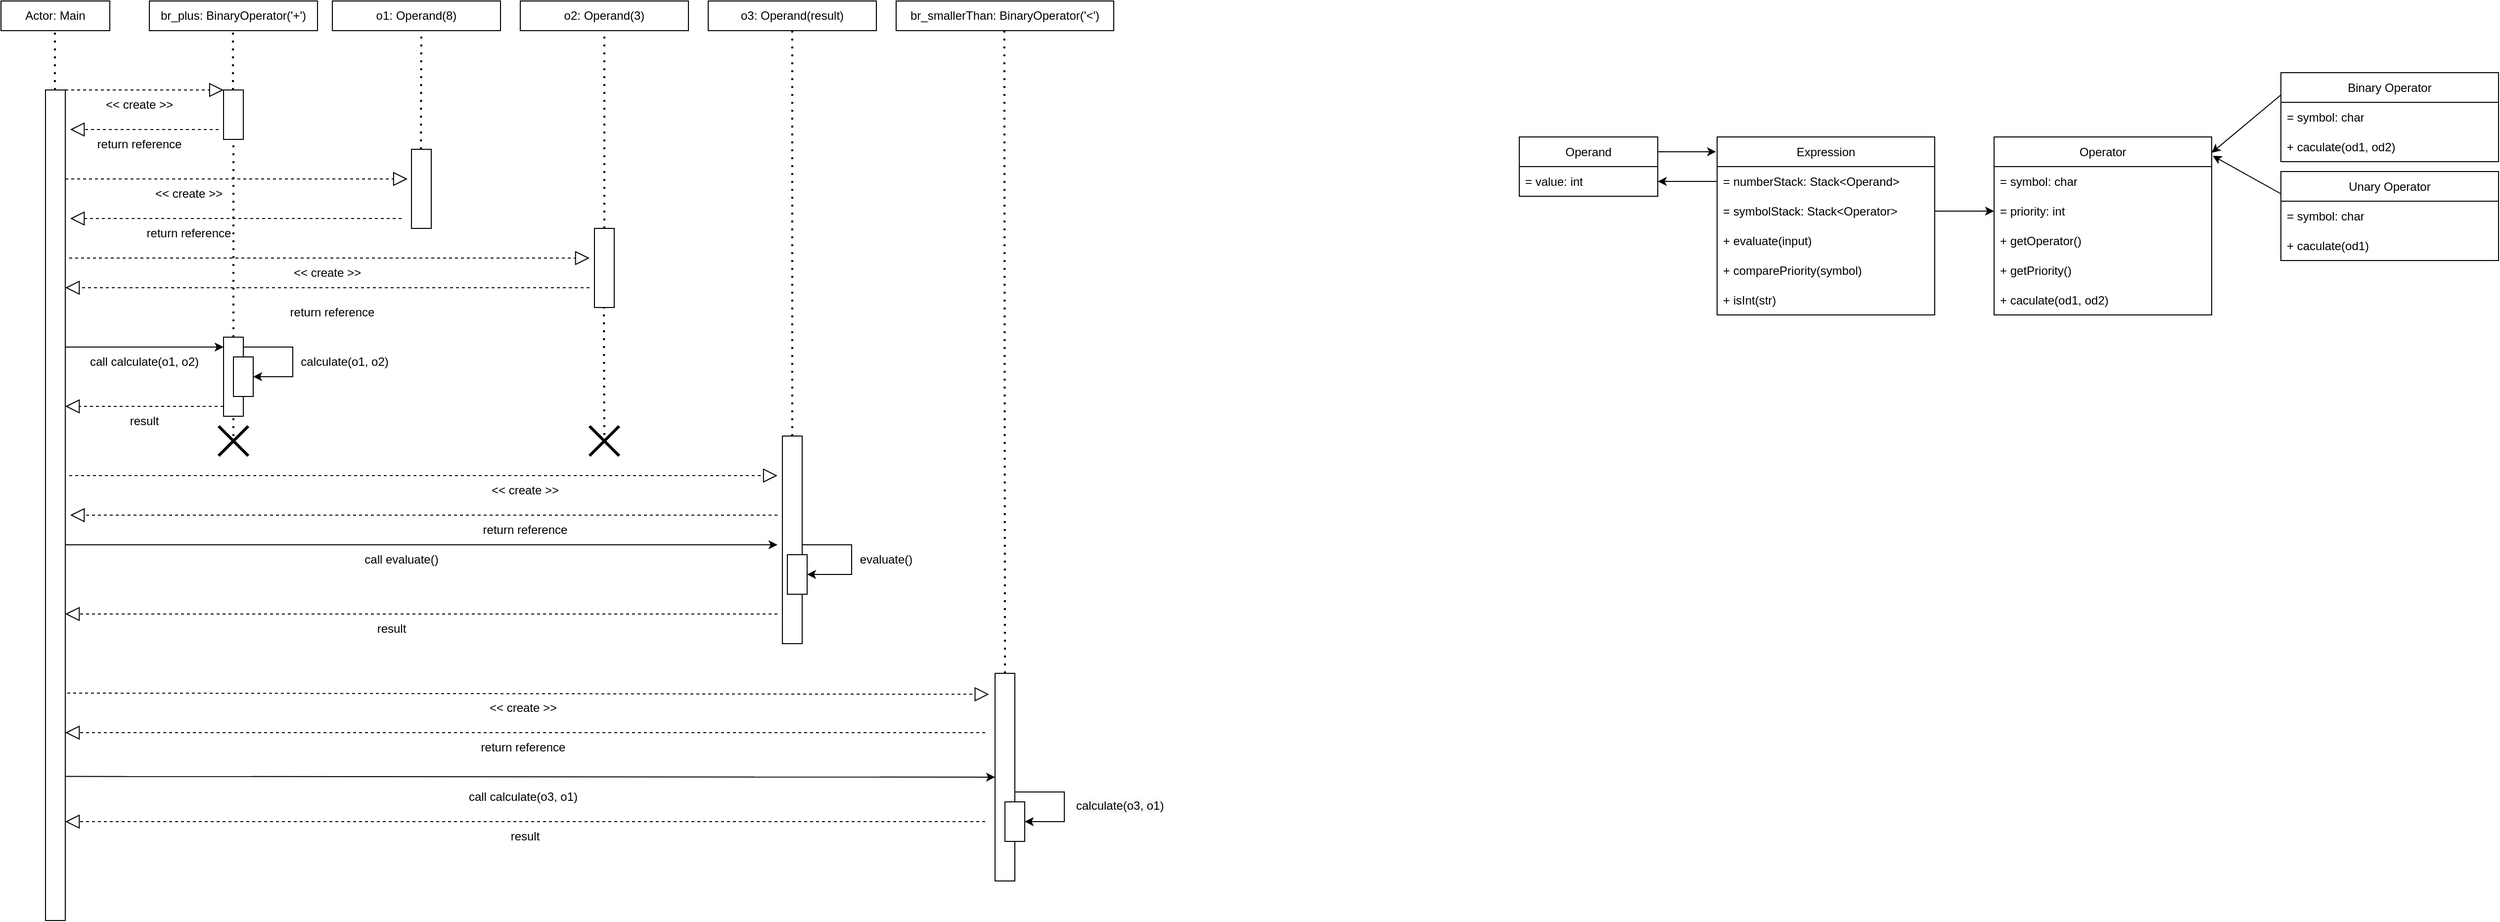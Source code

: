 <mxfile version="24.0.3" type="github">
  <diagram name="Page-1" id="vXKkPyih3UfHTyLI20uD">
    <mxGraphModel dx="1363" dy="914" grid="1" gridSize="10" guides="1" tooltips="1" connect="1" arrows="1" fold="1" page="1" pageScale="1" pageWidth="850" pageHeight="1100" math="0" shadow="0">
      <root>
        <mxCell id="0" />
        <mxCell id="1" parent="0" />
        <mxCell id="mRo3J8Dy_MVgOtisb3jq-1" value="" style="rounded=0;whiteSpace=wrap;html=1;" parent="1" vertex="1">
          <mxGeometry x="90" y="190" width="20" height="840" as="geometry" />
        </mxCell>
        <mxCell id="mRo3J8Dy_MVgOtisb3jq-2" value="" style="endArrow=block;dashed=1;endFill=0;endSize=12;html=1;rounded=0;" parent="1" edge="1">
          <mxGeometry width="160" relative="1" as="geometry">
            <mxPoint x="110" y="190" as="sourcePoint" />
            <mxPoint x="270" y="190" as="targetPoint" />
          </mxGeometry>
        </mxCell>
        <mxCell id="mRo3J8Dy_MVgOtisb3jq-3" value="&amp;lt;&amp;lt; create &amp;gt;&amp;gt;" style="text;html=1;align=center;verticalAlign=middle;whiteSpace=wrap;rounded=0;" parent="1" vertex="1">
          <mxGeometry x="140" y="190" width="90" height="30" as="geometry" />
        </mxCell>
        <mxCell id="mRo3J8Dy_MVgOtisb3jq-4" value="" style="rounded=0;whiteSpace=wrap;html=1;" parent="1" vertex="1">
          <mxGeometry x="270" y="190" width="20" height="50" as="geometry" />
        </mxCell>
        <mxCell id="mRo3J8Dy_MVgOtisb3jq-5" value="" style="endArrow=none;dashed=1;html=1;dashPattern=1 3;strokeWidth=2;rounded=0;" parent="1" edge="1">
          <mxGeometry width="50" height="50" relative="1" as="geometry">
            <mxPoint x="279.5" y="190" as="sourcePoint" />
            <mxPoint x="279.5" y="130" as="targetPoint" />
          </mxGeometry>
        </mxCell>
        <mxCell id="mRo3J8Dy_MVgOtisb3jq-6" value="br_plus: BinaryOperator(&#39;+&#39;)" style="rounded=0;whiteSpace=wrap;html=1;" parent="1" vertex="1">
          <mxGeometry x="195" y="100" width="170" height="30" as="geometry" />
        </mxCell>
        <mxCell id="mRo3J8Dy_MVgOtisb3jq-7" value="" style="endArrow=block;dashed=1;endFill=0;endSize=12;html=1;rounded=0;entryX=-0.2;entryY=0.375;entryDx=0;entryDy=0;entryPerimeter=0;" parent="1" target="mRo3J8Dy_MVgOtisb3jq-9" edge="1">
          <mxGeometry width="160" relative="1" as="geometry">
            <mxPoint x="110" y="280" as="sourcePoint" />
            <mxPoint x="450" y="280.2" as="targetPoint" />
          </mxGeometry>
        </mxCell>
        <mxCell id="mRo3J8Dy_MVgOtisb3jq-8" value="&amp;lt;&amp;lt; create &amp;gt;&amp;gt;" style="text;html=1;align=center;verticalAlign=middle;whiteSpace=wrap;rounded=0;" parent="1" vertex="1">
          <mxGeometry x="190" y="280" width="90" height="30" as="geometry" />
        </mxCell>
        <mxCell id="mRo3J8Dy_MVgOtisb3jq-9" value="" style="rounded=0;whiteSpace=wrap;html=1;" parent="1" vertex="1">
          <mxGeometry x="460" y="250" width="20" height="80" as="geometry" />
        </mxCell>
        <mxCell id="mRo3J8Dy_MVgOtisb3jq-10" value="" style="endArrow=none;dashed=1;html=1;dashPattern=1 3;strokeWidth=2;rounded=0;" parent="1" edge="1">
          <mxGeometry width="50" height="50" relative="1" as="geometry">
            <mxPoint x="469.5" y="250" as="sourcePoint" />
            <mxPoint x="470" y="130" as="targetPoint" />
          </mxGeometry>
        </mxCell>
        <mxCell id="mRo3J8Dy_MVgOtisb3jq-11" value="o1: Operand(8)" style="rounded=0;whiteSpace=wrap;html=1;" parent="1" vertex="1">
          <mxGeometry x="380" y="100" width="170" height="30" as="geometry" />
        </mxCell>
        <mxCell id="mRo3J8Dy_MVgOtisb3jq-12" value="" style="rounded=0;whiteSpace=wrap;html=1;" parent="1" vertex="1">
          <mxGeometry x="645" y="330" width="20" height="80" as="geometry" />
        </mxCell>
        <mxCell id="mRo3J8Dy_MVgOtisb3jq-13" value="" style="endArrow=none;dashed=1;html=1;dashPattern=1 3;strokeWidth=2;rounded=0;exitX=0.5;exitY=0;exitDx=0;exitDy=0;" parent="1" source="mRo3J8Dy_MVgOtisb3jq-12" edge="1">
          <mxGeometry width="50" height="50" relative="1" as="geometry">
            <mxPoint x="654.5" y="250" as="sourcePoint" />
            <mxPoint x="655" y="130" as="targetPoint" />
          </mxGeometry>
        </mxCell>
        <mxCell id="mRo3J8Dy_MVgOtisb3jq-14" value="o2: Operand(3)" style="rounded=0;whiteSpace=wrap;html=1;" parent="1" vertex="1">
          <mxGeometry x="570" y="100" width="170" height="30" as="geometry" />
        </mxCell>
        <mxCell id="mRo3J8Dy_MVgOtisb3jq-15" value="&amp;lt;&amp;lt; create &amp;gt;&amp;gt;" style="text;html=1;align=center;verticalAlign=middle;whiteSpace=wrap;rounded=0;" parent="1" vertex="1">
          <mxGeometry x="330" y="360" width="90" height="30" as="geometry" />
        </mxCell>
        <mxCell id="mRo3J8Dy_MVgOtisb3jq-16" value="" style="endArrow=none;dashed=1;html=1;dashPattern=1 3;strokeWidth=2;rounded=0;entryX=0.5;entryY=1;entryDx=0;entryDy=0;" parent="1" target="mRo3J8Dy_MVgOtisb3jq-4" edge="1">
          <mxGeometry width="50" height="50" relative="1" as="geometry">
            <mxPoint x="280" y="440" as="sourcePoint" />
            <mxPoint x="280" y="500" as="targetPoint" />
          </mxGeometry>
        </mxCell>
        <mxCell id="mRo3J8Dy_MVgOtisb3jq-17" value="" style="rounded=0;whiteSpace=wrap;html=1;" parent="1" vertex="1">
          <mxGeometry x="270" y="440" width="20" height="80" as="geometry" />
        </mxCell>
        <mxCell id="mRo3J8Dy_MVgOtisb3jq-18" value="" style="endArrow=classic;html=1;rounded=0;entryX=0;entryY=0.125;entryDx=0;entryDy=0;entryPerimeter=0;" parent="1" target="mRo3J8Dy_MVgOtisb3jq-17" edge="1">
          <mxGeometry width="50" height="50" relative="1" as="geometry">
            <mxPoint x="110" y="450" as="sourcePoint" />
            <mxPoint x="160" y="400" as="targetPoint" />
          </mxGeometry>
        </mxCell>
        <mxCell id="mRo3J8Dy_MVgOtisb3jq-19" value="call calculate(o1, o2)" style="text;html=1;align=center;verticalAlign=middle;whiteSpace=wrap;rounded=0;" parent="1" vertex="1">
          <mxGeometry x="130" y="450" width="120" height="30" as="geometry" />
        </mxCell>
        <mxCell id="mRo3J8Dy_MVgOtisb3jq-20" value="" style="endArrow=block;dashed=1;endFill=0;endSize=12;html=1;rounded=0;" parent="1" edge="1">
          <mxGeometry width="160" relative="1" as="geometry">
            <mxPoint x="270" y="510" as="sourcePoint" />
            <mxPoint x="110" y="510" as="targetPoint" />
          </mxGeometry>
        </mxCell>
        <mxCell id="mRo3J8Dy_MVgOtisb3jq-21" value="result" style="text;html=1;align=center;verticalAlign=middle;whiteSpace=wrap;rounded=0;" parent="1" vertex="1">
          <mxGeometry x="160" y="510" width="60" height="30" as="geometry" />
        </mxCell>
        <mxCell id="mRo3J8Dy_MVgOtisb3jq-22" value="" style="rounded=0;whiteSpace=wrap;html=1;" parent="1" vertex="1">
          <mxGeometry x="835" y="540" width="20" height="210" as="geometry" />
        </mxCell>
        <mxCell id="mRo3J8Dy_MVgOtisb3jq-23" value="" style="endArrow=none;dashed=1;html=1;dashPattern=1 3;strokeWidth=2;rounded=0;exitX=0.5;exitY=0;exitDx=0;exitDy=0;" parent="1" source="mRo3J8Dy_MVgOtisb3jq-22" edge="1">
          <mxGeometry width="50" height="50" relative="1" as="geometry">
            <mxPoint x="844.5" y="250" as="sourcePoint" />
            <mxPoint x="845" y="130" as="targetPoint" />
          </mxGeometry>
        </mxCell>
        <mxCell id="mRo3J8Dy_MVgOtisb3jq-24" value="o3: Operand(result)" style="rounded=0;whiteSpace=wrap;html=1;" parent="1" vertex="1">
          <mxGeometry x="760" y="100" width="170" height="30" as="geometry" />
        </mxCell>
        <mxCell id="mRo3J8Dy_MVgOtisb3jq-25" value="&amp;lt;&amp;lt; create &amp;gt;&amp;gt;" style="text;html=1;align=center;verticalAlign=middle;whiteSpace=wrap;rounded=0;" parent="1" vertex="1">
          <mxGeometry x="530" y="580" width="90" height="30" as="geometry" />
        </mxCell>
        <mxCell id="mRo3J8Dy_MVgOtisb3jq-26" value="" style="endArrow=none;dashed=1;html=1;dashPattern=1 3;strokeWidth=2;rounded=0;" parent="1" edge="1">
          <mxGeometry width="50" height="50" relative="1" as="geometry">
            <mxPoint x="280" y="540" as="sourcePoint" />
            <mxPoint x="280" y="520" as="targetPoint" />
          </mxGeometry>
        </mxCell>
        <mxCell id="mRo3J8Dy_MVgOtisb3jq-27" value="" style="shape=umlDestroy;whiteSpace=wrap;html=1;strokeWidth=3;targetShapes=umlLifeline;" parent="1" vertex="1">
          <mxGeometry x="265" y="530" width="30" height="30" as="geometry" />
        </mxCell>
        <mxCell id="mRo3J8Dy_MVgOtisb3jq-28" value="" style="shape=umlDestroy;whiteSpace=wrap;html=1;strokeWidth=3;targetShapes=umlLifeline;" parent="1" vertex="1">
          <mxGeometry x="640" y="530" width="30" height="30" as="geometry" />
        </mxCell>
        <mxCell id="mRo3J8Dy_MVgOtisb3jq-29" value="" style="endArrow=none;dashed=1;html=1;dashPattern=1 3;strokeWidth=2;rounded=0;exitX=0.5;exitY=0.3;exitDx=0;exitDy=0;exitPerimeter=0;" parent="1" source="mRo3J8Dy_MVgOtisb3jq-28" edge="1">
          <mxGeometry width="50" height="50" relative="1" as="geometry">
            <mxPoint x="654.5" y="490" as="sourcePoint" />
            <mxPoint x="654.5" y="410" as="targetPoint" />
          </mxGeometry>
        </mxCell>
        <mxCell id="mRo3J8Dy_MVgOtisb3jq-30" value="" style="endArrow=block;dashed=1;endFill=0;endSize=12;html=1;rounded=0;" parent="1" edge="1">
          <mxGeometry width="160" relative="1" as="geometry">
            <mxPoint x="114" y="360" as="sourcePoint" />
            <mxPoint x="640" y="360" as="targetPoint" />
          </mxGeometry>
        </mxCell>
        <mxCell id="mRo3J8Dy_MVgOtisb3jq-31" value="" style="endArrow=block;dashed=1;endFill=0;endSize=12;html=1;rounded=0;" parent="1" edge="1">
          <mxGeometry width="160" relative="1" as="geometry">
            <mxPoint x="114" y="580" as="sourcePoint" />
            <mxPoint x="830" y="580" as="targetPoint" />
          </mxGeometry>
        </mxCell>
        <mxCell id="mRo3J8Dy_MVgOtisb3jq-32" value="" style="endArrow=classic;html=1;rounded=0;" parent="1" edge="1">
          <mxGeometry width="50" height="50" relative="1" as="geometry">
            <mxPoint x="110" y="650" as="sourcePoint" />
            <mxPoint x="830" y="650" as="targetPoint" />
          </mxGeometry>
        </mxCell>
        <mxCell id="mRo3J8Dy_MVgOtisb3jq-33" value="call evaluate()" style="text;html=1;align=center;verticalAlign=middle;whiteSpace=wrap;rounded=0;" parent="1" vertex="1">
          <mxGeometry x="410" y="650" width="80" height="30" as="geometry" />
        </mxCell>
        <mxCell id="mRo3J8Dy_MVgOtisb3jq-34" value="" style="endArrow=block;dashed=1;endFill=0;endSize=12;html=1;rounded=0;" parent="1" edge="1">
          <mxGeometry width="160" relative="1" as="geometry">
            <mxPoint x="830" y="720" as="sourcePoint" />
            <mxPoint x="110" y="720" as="targetPoint" />
          </mxGeometry>
        </mxCell>
        <mxCell id="mRo3J8Dy_MVgOtisb3jq-35" value="result" style="text;html=1;align=center;verticalAlign=middle;whiteSpace=wrap;rounded=0;" parent="1" vertex="1">
          <mxGeometry x="410" y="720" width="60" height="30" as="geometry" />
        </mxCell>
        <mxCell id="mRo3J8Dy_MVgOtisb3jq-36" value="" style="endArrow=none;dashed=1;html=1;dashPattern=1 3;strokeWidth=2;rounded=0;" parent="1" edge="1">
          <mxGeometry width="50" height="50" relative="1" as="geometry">
            <mxPoint x="99.5" y="190" as="sourcePoint" />
            <mxPoint x="99.5" y="130" as="targetPoint" />
          </mxGeometry>
        </mxCell>
        <mxCell id="mRo3J8Dy_MVgOtisb3jq-37" value="Actor: Main" style="rounded=0;whiteSpace=wrap;html=1;" parent="1" vertex="1">
          <mxGeometry x="45" y="100" width="110" height="30" as="geometry" />
        </mxCell>
        <mxCell id="mRo3J8Dy_MVgOtisb3jq-38" value="" style="endArrow=block;dashed=1;endFill=0;endSize=12;html=1;rounded=0;" parent="1" edge="1">
          <mxGeometry width="160" relative="1" as="geometry">
            <mxPoint x="265" y="230" as="sourcePoint" />
            <mxPoint x="115" y="230" as="targetPoint" />
          </mxGeometry>
        </mxCell>
        <mxCell id="mRo3J8Dy_MVgOtisb3jq-39" value="" style="endArrow=block;dashed=1;endFill=0;endSize=12;html=1;rounded=0;" parent="1" edge="1">
          <mxGeometry width="160" relative="1" as="geometry">
            <mxPoint x="450" y="320" as="sourcePoint" />
            <mxPoint x="115" y="320" as="targetPoint" />
          </mxGeometry>
        </mxCell>
        <mxCell id="mRo3J8Dy_MVgOtisb3jq-40" value="" style="endArrow=block;dashed=1;endFill=0;endSize=12;html=1;rounded=0;" parent="1" edge="1">
          <mxGeometry width="160" relative="1" as="geometry">
            <mxPoint x="640" y="390" as="sourcePoint" />
            <mxPoint x="110" y="390" as="targetPoint" />
          </mxGeometry>
        </mxCell>
        <mxCell id="mRo3J8Dy_MVgOtisb3jq-41" value="return reference" style="text;html=1;strokeColor=none;fillColor=none;align=center;verticalAlign=middle;whiteSpace=wrap;rounded=0;" parent="1" vertex="1">
          <mxGeometry x="140" y="230" width="90" height="30" as="geometry" />
        </mxCell>
        <mxCell id="mRo3J8Dy_MVgOtisb3jq-42" value="return reference" style="text;html=1;strokeColor=none;fillColor=none;align=center;verticalAlign=middle;whiteSpace=wrap;rounded=0;" parent="1" vertex="1">
          <mxGeometry x="190" y="320" width="90" height="30" as="geometry" />
        </mxCell>
        <mxCell id="mRo3J8Dy_MVgOtisb3jq-43" value="return reference" style="text;html=1;strokeColor=none;fillColor=none;align=center;verticalAlign=middle;whiteSpace=wrap;rounded=0;" parent="1" vertex="1">
          <mxGeometry x="335" y="400" width="90" height="30" as="geometry" />
        </mxCell>
        <mxCell id="mRo3J8Dy_MVgOtisb3jq-44" value="" style="endArrow=block;dashed=1;endFill=0;endSize=12;html=1;rounded=0;" parent="1" edge="1">
          <mxGeometry width="160" relative="1" as="geometry">
            <mxPoint x="830" y="620" as="sourcePoint" />
            <mxPoint x="115" y="620" as="targetPoint" />
          </mxGeometry>
        </mxCell>
        <mxCell id="mRo3J8Dy_MVgOtisb3jq-45" value="return reference" style="text;html=1;strokeColor=none;fillColor=none;align=center;verticalAlign=middle;whiteSpace=wrap;rounded=0;" parent="1" vertex="1">
          <mxGeometry x="530" y="620" width="90" height="30" as="geometry" />
        </mxCell>
        <mxCell id="mRo3J8Dy_MVgOtisb3jq-46" value="Expression" style="swimlane;fontStyle=0;childLayout=stackLayout;horizontal=1;startSize=30;horizontalStack=0;resizeParent=1;resizeParentMax=0;resizeLast=0;collapsible=1;marginBottom=0;whiteSpace=wrap;html=1;" parent="1" vertex="1">
          <mxGeometry x="1780" y="237.5" width="220" height="180" as="geometry" />
        </mxCell>
        <mxCell id="mRo3J8Dy_MVgOtisb3jq-47" value="= numberStack: Stack&amp;lt;Operand&amp;gt;" style="text;strokeColor=none;fillColor=none;align=left;verticalAlign=middle;spacingLeft=4;spacingRight=4;overflow=hidden;points=[[0,0.5],[1,0.5]];portConstraint=eastwest;rotatable=0;whiteSpace=wrap;html=1;" parent="mRo3J8Dy_MVgOtisb3jq-46" vertex="1">
          <mxGeometry y="30" width="220" height="30" as="geometry" />
        </mxCell>
        <mxCell id="mRo3J8Dy_MVgOtisb3jq-48" value="= symbolStack: Stack&amp;lt;Operator&amp;gt;" style="text;strokeColor=none;fillColor=none;align=left;verticalAlign=middle;spacingLeft=4;spacingRight=4;overflow=hidden;points=[[0,0.5],[1,0.5]];portConstraint=eastwest;rotatable=0;whiteSpace=wrap;html=1;" parent="mRo3J8Dy_MVgOtisb3jq-46" vertex="1">
          <mxGeometry y="60" width="220" height="30" as="geometry" />
        </mxCell>
        <mxCell id="mRo3J8Dy_MVgOtisb3jq-49" value="+ evaluate(input)" style="text;strokeColor=none;fillColor=none;align=left;verticalAlign=middle;spacingLeft=4;spacingRight=4;overflow=hidden;points=[[0,0.5],[1,0.5]];portConstraint=eastwest;rotatable=0;whiteSpace=wrap;html=1;" parent="mRo3J8Dy_MVgOtisb3jq-46" vertex="1">
          <mxGeometry y="90" width="220" height="30" as="geometry" />
        </mxCell>
        <mxCell id="mRo3J8Dy_MVgOtisb3jq-50" value="+&amp;nbsp;comparePriority(symbol)" style="text;strokeColor=none;fillColor=none;align=left;verticalAlign=middle;spacingLeft=4;spacingRight=4;overflow=hidden;points=[[0,0.5],[1,0.5]];portConstraint=eastwest;rotatable=0;whiteSpace=wrap;html=1;" parent="mRo3J8Dy_MVgOtisb3jq-46" vertex="1">
          <mxGeometry y="120" width="220" height="30" as="geometry" />
        </mxCell>
        <mxCell id="mRo3J8Dy_MVgOtisb3jq-51" value="+&amp;nbsp;isInt(str)" style="text;strokeColor=none;fillColor=none;align=left;verticalAlign=middle;spacingLeft=4;spacingRight=4;overflow=hidden;points=[[0,0.5],[1,0.5]];portConstraint=eastwest;rotatable=0;whiteSpace=wrap;html=1;" parent="mRo3J8Dy_MVgOtisb3jq-46" vertex="1">
          <mxGeometry y="150" width="220" height="30" as="geometry" />
        </mxCell>
        <mxCell id="mRo3J8Dy_MVgOtisb3jq-52" value="Operand" style="swimlane;fontStyle=0;childLayout=stackLayout;horizontal=1;startSize=30;horizontalStack=0;resizeParent=1;resizeParentMax=0;resizeLast=0;collapsible=1;marginBottom=0;whiteSpace=wrap;html=1;" parent="1" vertex="1">
          <mxGeometry x="1580" y="237.5" width="140" height="60" as="geometry" />
        </mxCell>
        <mxCell id="mRo3J8Dy_MVgOtisb3jq-53" value="= value: int" style="text;strokeColor=none;fillColor=none;align=left;verticalAlign=middle;spacingLeft=4;spacingRight=4;overflow=hidden;points=[[0,0.5],[1,0.5]];portConstraint=eastwest;rotatable=0;whiteSpace=wrap;html=1;" parent="mRo3J8Dy_MVgOtisb3jq-52" vertex="1">
          <mxGeometry y="30" width="140" height="30" as="geometry" />
        </mxCell>
        <mxCell id="mRo3J8Dy_MVgOtisb3jq-54" style="edgeStyle=orthogonalEdgeStyle;rounded=0;orthogonalLoop=1;jettySize=auto;html=1;exitX=1;exitY=0.25;exitDx=0;exitDy=0;entryX=-0.005;entryY=0.083;entryDx=0;entryDy=0;entryPerimeter=0;" parent="1" source="mRo3J8Dy_MVgOtisb3jq-52" target="mRo3J8Dy_MVgOtisb3jq-46" edge="1">
          <mxGeometry relative="1" as="geometry" />
        </mxCell>
        <mxCell id="mRo3J8Dy_MVgOtisb3jq-55" style="edgeStyle=none;rounded=0;orthogonalLoop=1;jettySize=auto;html=1;exitX=0;exitY=0.5;exitDx=0;exitDy=0;entryX=1;entryY=0.5;entryDx=0;entryDy=0;" parent="1" source="mRo3J8Dy_MVgOtisb3jq-47" target="mRo3J8Dy_MVgOtisb3jq-53" edge="1">
          <mxGeometry relative="1" as="geometry" />
        </mxCell>
        <mxCell id="mRo3J8Dy_MVgOtisb3jq-56" value="Operator" style="swimlane;fontStyle=0;childLayout=stackLayout;horizontal=1;startSize=30;horizontalStack=0;resizeParent=1;resizeParentMax=0;resizeLast=0;collapsible=1;marginBottom=0;whiteSpace=wrap;html=1;" parent="1" vertex="1">
          <mxGeometry x="2060" y="237.5" width="220" height="180" as="geometry" />
        </mxCell>
        <mxCell id="mRo3J8Dy_MVgOtisb3jq-57" value="= symbol: char" style="text;strokeColor=none;fillColor=none;align=left;verticalAlign=middle;spacingLeft=4;spacingRight=4;overflow=hidden;points=[[0,0.5],[1,0.5]];portConstraint=eastwest;rotatable=0;whiteSpace=wrap;html=1;" parent="mRo3J8Dy_MVgOtisb3jq-56" vertex="1">
          <mxGeometry y="30" width="220" height="30" as="geometry" />
        </mxCell>
        <mxCell id="mRo3J8Dy_MVgOtisb3jq-58" value="= priority: int" style="text;strokeColor=none;fillColor=none;align=left;verticalAlign=middle;spacingLeft=4;spacingRight=4;overflow=hidden;points=[[0,0.5],[1,0.5]];portConstraint=eastwest;rotatable=0;whiteSpace=wrap;html=1;" parent="mRo3J8Dy_MVgOtisb3jq-56" vertex="1">
          <mxGeometry y="60" width="220" height="30" as="geometry" />
        </mxCell>
        <mxCell id="mRo3J8Dy_MVgOtisb3jq-59" value="+ getOperator()" style="text;strokeColor=none;fillColor=none;align=left;verticalAlign=middle;spacingLeft=4;spacingRight=4;overflow=hidden;points=[[0,0.5],[1,0.5]];portConstraint=eastwest;rotatable=0;whiteSpace=wrap;html=1;" parent="mRo3J8Dy_MVgOtisb3jq-56" vertex="1">
          <mxGeometry y="90" width="220" height="30" as="geometry" />
        </mxCell>
        <mxCell id="mRo3J8Dy_MVgOtisb3jq-60" value="+&amp;nbsp;getPriority()" style="text;strokeColor=none;fillColor=none;align=left;verticalAlign=middle;spacingLeft=4;spacingRight=4;overflow=hidden;points=[[0,0.5],[1,0.5]];portConstraint=eastwest;rotatable=0;whiteSpace=wrap;html=1;" parent="mRo3J8Dy_MVgOtisb3jq-56" vertex="1">
          <mxGeometry y="120" width="220" height="30" as="geometry" />
        </mxCell>
        <mxCell id="mRo3J8Dy_MVgOtisb3jq-61" value="+&amp;nbsp;caculate(od1, od2)" style="text;strokeColor=none;fillColor=none;align=left;verticalAlign=middle;spacingLeft=4;spacingRight=4;overflow=hidden;points=[[0,0.5],[1,0.5]];portConstraint=eastwest;rotatable=0;whiteSpace=wrap;html=1;" parent="mRo3J8Dy_MVgOtisb3jq-56" vertex="1">
          <mxGeometry y="150" width="220" height="30" as="geometry" />
        </mxCell>
        <mxCell id="mRo3J8Dy_MVgOtisb3jq-62" style="edgeStyle=none;rounded=0;orthogonalLoop=1;jettySize=auto;html=1;exitX=1;exitY=0.5;exitDx=0;exitDy=0;entryX=0;entryY=0.5;entryDx=0;entryDy=0;" parent="1" source="mRo3J8Dy_MVgOtisb3jq-48" target="mRo3J8Dy_MVgOtisb3jq-58" edge="1">
          <mxGeometry relative="1" as="geometry" />
        </mxCell>
        <mxCell id="mRo3J8Dy_MVgOtisb3jq-63" value="Binary Operator" style="swimlane;fontStyle=0;childLayout=stackLayout;horizontal=1;startSize=30;horizontalStack=0;resizeParent=1;resizeParentMax=0;resizeLast=0;collapsible=1;marginBottom=0;whiteSpace=wrap;html=1;" parent="1" vertex="1">
          <mxGeometry x="2350" y="172.5" width="220" height="90" as="geometry" />
        </mxCell>
        <mxCell id="mRo3J8Dy_MVgOtisb3jq-64" value="= symbol: char" style="text;strokeColor=none;fillColor=none;align=left;verticalAlign=middle;spacingLeft=4;spacingRight=4;overflow=hidden;points=[[0,0.5],[1,0.5]];portConstraint=eastwest;rotatable=0;whiteSpace=wrap;html=1;" parent="mRo3J8Dy_MVgOtisb3jq-63" vertex="1">
          <mxGeometry y="30" width="220" height="30" as="geometry" />
        </mxCell>
        <mxCell id="mRo3J8Dy_MVgOtisb3jq-65" value="+&amp;nbsp;caculate(od1, od2)" style="text;strokeColor=none;fillColor=none;align=left;verticalAlign=middle;spacingLeft=4;spacingRight=4;overflow=hidden;points=[[0,0.5],[1,0.5]];portConstraint=eastwest;rotatable=0;whiteSpace=wrap;html=1;" parent="mRo3J8Dy_MVgOtisb3jq-63" vertex="1">
          <mxGeometry y="60" width="220" height="30" as="geometry" />
        </mxCell>
        <mxCell id="mRo3J8Dy_MVgOtisb3jq-66" value="Unary Operator" style="swimlane;fontStyle=0;childLayout=stackLayout;horizontal=1;startSize=30;horizontalStack=0;resizeParent=1;resizeParentMax=0;resizeLast=0;collapsible=1;marginBottom=0;whiteSpace=wrap;html=1;" parent="1" vertex="1">
          <mxGeometry x="2350" y="272.5" width="220" height="90" as="geometry" />
        </mxCell>
        <mxCell id="mRo3J8Dy_MVgOtisb3jq-67" value="= symbol: char" style="text;strokeColor=none;fillColor=none;align=left;verticalAlign=middle;spacingLeft=4;spacingRight=4;overflow=hidden;points=[[0,0.5],[1,0.5]];portConstraint=eastwest;rotatable=0;whiteSpace=wrap;html=1;" parent="mRo3J8Dy_MVgOtisb3jq-66" vertex="1">
          <mxGeometry y="30" width="220" height="30" as="geometry" />
        </mxCell>
        <mxCell id="mRo3J8Dy_MVgOtisb3jq-68" value="+&amp;nbsp;caculate(od1)" style="text;strokeColor=none;fillColor=none;align=left;verticalAlign=middle;spacingLeft=4;spacingRight=4;overflow=hidden;points=[[0,0.5],[1,0.5]];portConstraint=eastwest;rotatable=0;whiteSpace=wrap;html=1;" parent="mRo3J8Dy_MVgOtisb3jq-66" vertex="1">
          <mxGeometry y="60" width="220" height="30" as="geometry" />
        </mxCell>
        <mxCell id="mRo3J8Dy_MVgOtisb3jq-69" style="edgeStyle=none;rounded=0;orthogonalLoop=1;jettySize=auto;html=1;exitX=0;exitY=0.25;exitDx=0;exitDy=0;entryX=1.005;entryY=0.106;entryDx=0;entryDy=0;entryPerimeter=0;" parent="1" source="mRo3J8Dy_MVgOtisb3jq-66" target="mRo3J8Dy_MVgOtisb3jq-56" edge="1">
          <mxGeometry relative="1" as="geometry" />
        </mxCell>
        <mxCell id="mRo3J8Dy_MVgOtisb3jq-70" style="edgeStyle=none;rounded=0;orthogonalLoop=1;jettySize=auto;html=1;exitX=0;exitY=0.25;exitDx=0;exitDy=0;entryX=1;entryY=0.089;entryDx=0;entryDy=0;entryPerimeter=0;" parent="1" source="mRo3J8Dy_MVgOtisb3jq-63" target="mRo3J8Dy_MVgOtisb3jq-56" edge="1">
          <mxGeometry relative="1" as="geometry" />
        </mxCell>
        <mxCell id="mRo3J8Dy_MVgOtisb3jq-71" value="br_smallerThan: BinaryOperator(&#39;&amp;lt;&#39;)" style="rounded=0;whiteSpace=wrap;html=1;" parent="1" vertex="1">
          <mxGeometry x="950" y="100" width="220" height="30" as="geometry" />
        </mxCell>
        <mxCell id="mRo3J8Dy_MVgOtisb3jq-72" value="" style="endArrow=none;dashed=1;html=1;dashPattern=1 3;strokeWidth=2;rounded=0;" parent="1" edge="1">
          <mxGeometry width="50" height="50" relative="1" as="geometry">
            <mxPoint x="1060" y="780" as="sourcePoint" />
            <mxPoint x="1059.38" y="130" as="targetPoint" />
          </mxGeometry>
        </mxCell>
        <mxCell id="mRo3J8Dy_MVgOtisb3jq-73" value="" style="rounded=0;whiteSpace=wrap;html=1;" parent="1" vertex="1">
          <mxGeometry x="1050" y="780" width="20" height="210" as="geometry" />
        </mxCell>
        <mxCell id="mRo3J8Dy_MVgOtisb3jq-74" value="&amp;lt;&amp;lt; create &amp;gt;&amp;gt;" style="text;html=1;align=center;verticalAlign=middle;whiteSpace=wrap;rounded=0;" parent="1" vertex="1">
          <mxGeometry x="528" y="800" width="90" height="30" as="geometry" />
        </mxCell>
        <mxCell id="mRo3J8Dy_MVgOtisb3jq-75" value="" style="endArrow=block;dashed=1;endFill=0;endSize=12;html=1;rounded=0;entryX=-0.306;entryY=0.101;entryDx=0;entryDy=0;entryPerimeter=0;" parent="1" target="mRo3J8Dy_MVgOtisb3jq-73" edge="1">
          <mxGeometry width="160" relative="1" as="geometry">
            <mxPoint x="112" y="800" as="sourcePoint" />
            <mxPoint x="828" y="800" as="targetPoint" />
          </mxGeometry>
        </mxCell>
        <mxCell id="mRo3J8Dy_MVgOtisb3jq-76" value="" style="rounded=0;whiteSpace=wrap;html=1;" parent="1" vertex="1">
          <mxGeometry x="280" y="460" width="20" height="40" as="geometry" />
        </mxCell>
        <mxCell id="mRo3J8Dy_MVgOtisb3jq-77" value="" style="endArrow=classic;html=1;rounded=0;entryX=1;entryY=0.5;entryDx=0;entryDy=0;" parent="1" target="mRo3J8Dy_MVgOtisb3jq-76" edge="1">
          <mxGeometry width="50" height="50" relative="1" as="geometry">
            <mxPoint x="290" y="450" as="sourcePoint" />
            <mxPoint x="310" y="480" as="targetPoint" />
            <Array as="points">
              <mxPoint x="340" y="450" />
              <mxPoint x="340" y="480" />
            </Array>
          </mxGeometry>
        </mxCell>
        <mxCell id="mRo3J8Dy_MVgOtisb3jq-78" value="calculate(o1, o2)" style="text;html=1;align=center;verticalAlign=middle;whiteSpace=wrap;rounded=0;" parent="1" vertex="1">
          <mxGeometry x="335" y="450" width="115" height="30" as="geometry" />
        </mxCell>
        <mxCell id="mRo3J8Dy_MVgOtisb3jq-81" value="" style="rounded=0;whiteSpace=wrap;html=1;" parent="1" vertex="1">
          <mxGeometry x="840" y="660" width="20" height="40" as="geometry" />
        </mxCell>
        <mxCell id="mRo3J8Dy_MVgOtisb3jq-83" value="" style="endArrow=classic;html=1;rounded=0;" parent="1" edge="1">
          <mxGeometry width="50" height="50" relative="1" as="geometry">
            <mxPoint x="855" y="650" as="sourcePoint" />
            <mxPoint x="860" y="680" as="targetPoint" />
            <Array as="points">
              <mxPoint x="905" y="650" />
              <mxPoint x="905" y="680" />
            </Array>
          </mxGeometry>
        </mxCell>
        <mxCell id="mRo3J8Dy_MVgOtisb3jq-84" value="evaluate()" style="text;html=1;align=center;verticalAlign=middle;whiteSpace=wrap;rounded=0;" parent="1" vertex="1">
          <mxGeometry x="910" y="650" width="60" height="30" as="geometry" />
        </mxCell>
        <mxCell id="i0x0hVk65Gr4H84DX87L-1" value="" style="endArrow=block;dashed=1;endFill=0;endSize=12;html=1;rounded=0;" edge="1" parent="1">
          <mxGeometry width="160" relative="1" as="geometry">
            <mxPoint x="1040" y="840" as="sourcePoint" />
            <mxPoint x="110" y="840" as="targetPoint" />
          </mxGeometry>
        </mxCell>
        <mxCell id="i0x0hVk65Gr4H84DX87L-2" value="return reference" style="text;html=1;strokeColor=none;fillColor=none;align=center;verticalAlign=middle;whiteSpace=wrap;rounded=0;" vertex="1" parent="1">
          <mxGeometry x="528" y="840" width="90" height="30" as="geometry" />
        </mxCell>
        <mxCell id="i0x0hVk65Gr4H84DX87L-4" value="call calculate(o3, o1)" style="text;html=1;align=center;verticalAlign=middle;whiteSpace=wrap;rounded=0;" vertex="1" parent="1">
          <mxGeometry x="513" y="890" width="120" height="30" as="geometry" />
        </mxCell>
        <mxCell id="i0x0hVk65Gr4H84DX87L-5" value="" style="rounded=0;whiteSpace=wrap;html=1;" vertex="1" parent="1">
          <mxGeometry x="1060" y="910" width="20" height="40" as="geometry" />
        </mxCell>
        <mxCell id="i0x0hVk65Gr4H84DX87L-6" value="" style="endArrow=classic;html=1;rounded=0;entryX=1;entryY=0.5;entryDx=0;entryDy=0;" edge="1" parent="1">
          <mxGeometry width="50" height="50" relative="1" as="geometry">
            <mxPoint x="1070" y="900" as="sourcePoint" />
            <mxPoint x="1080" y="930" as="targetPoint" />
            <Array as="points">
              <mxPoint x="1120" y="900" />
              <mxPoint x="1120" y="930" />
            </Array>
          </mxGeometry>
        </mxCell>
        <mxCell id="i0x0hVk65Gr4H84DX87L-7" value="&lt;span style=&quot;color: rgb(0, 0, 0); font-family: Helvetica; font-size: 12px; font-style: normal; font-variant-ligatures: normal; font-variant-caps: normal; font-weight: 400; letter-spacing: normal; orphans: 2; text-align: center; text-indent: 0px; text-transform: none; widows: 2; word-spacing: 0px; -webkit-text-stroke-width: 0px; white-space: normal; background-color: rgb(251, 251, 251); text-decoration-thickness: initial; text-decoration-style: initial; text-decoration-color: initial; display: inline !important; float: none;&quot;&gt;calculate(o3, o1)&lt;/span&gt;" style="text;whiteSpace=wrap;html=1;" vertex="1" parent="1">
          <mxGeometry x="1130" y="900" width="120" height="40" as="geometry" />
        </mxCell>
        <mxCell id="i0x0hVk65Gr4H84DX87L-8" value="" style="endArrow=block;dashed=1;endFill=0;endSize=12;html=1;rounded=0;" edge="1" parent="1">
          <mxGeometry width="160" relative="1" as="geometry">
            <mxPoint x="1040" y="930" as="sourcePoint" />
            <mxPoint x="110" y="930" as="targetPoint" />
          </mxGeometry>
        </mxCell>
        <mxCell id="i0x0hVk65Gr4H84DX87L-9" value="result" style="text;html=1;align=center;verticalAlign=middle;whiteSpace=wrap;rounded=0;" vertex="1" parent="1">
          <mxGeometry x="545" y="930" width="60" height="30" as="geometry" />
        </mxCell>
        <mxCell id="i0x0hVk65Gr4H84DX87L-11" value="" style="endArrow=classic;html=1;rounded=0;entryX=0;entryY=0.5;entryDx=0;entryDy=0;" edge="1" parent="1" target="mRo3J8Dy_MVgOtisb3jq-73">
          <mxGeometry width="50" height="50" relative="1" as="geometry">
            <mxPoint x="110" y="884.29" as="sourcePoint" />
            <mxPoint x="270" y="884.29" as="targetPoint" />
          </mxGeometry>
        </mxCell>
      </root>
    </mxGraphModel>
  </diagram>
</mxfile>

